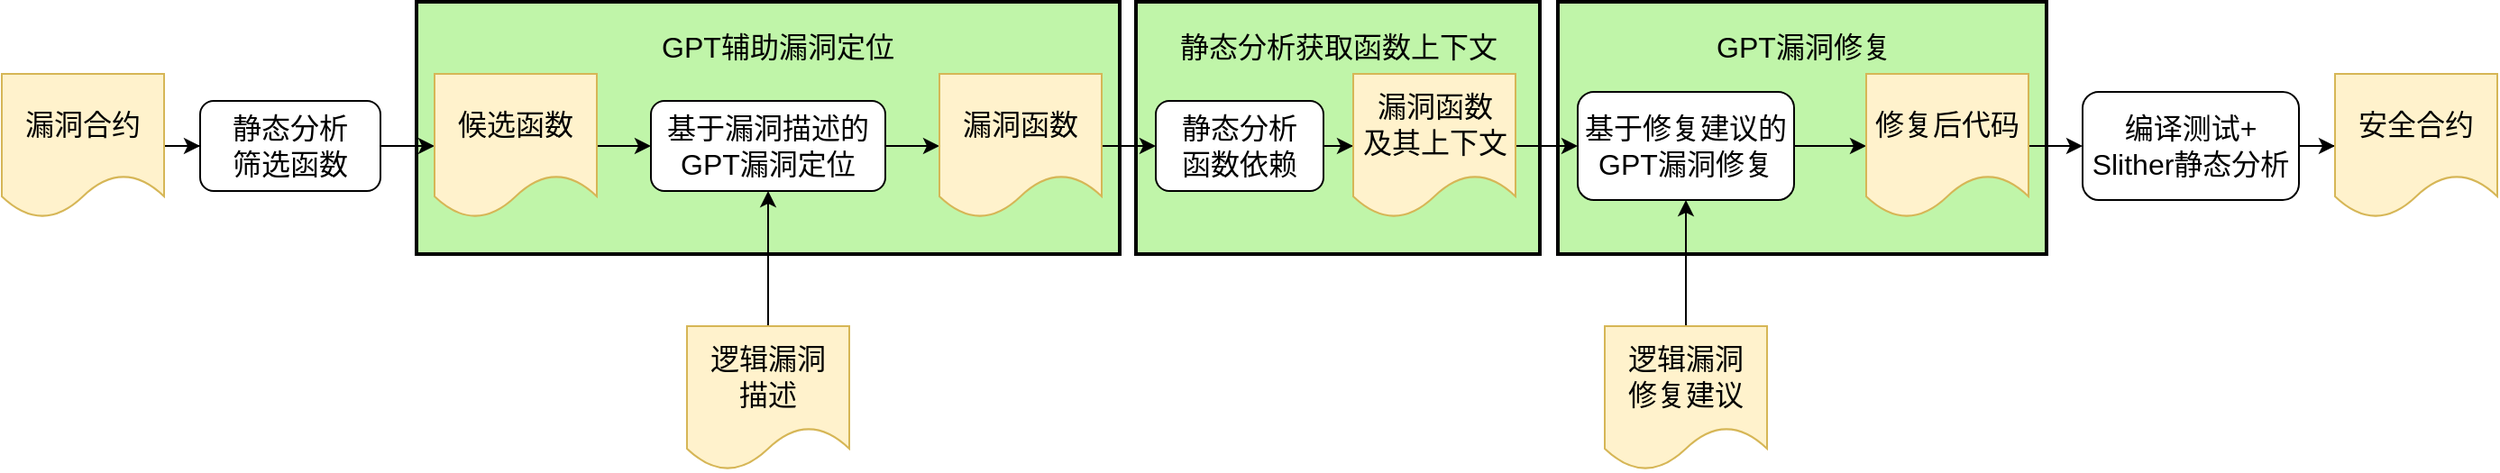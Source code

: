 <mxfile version="22.1.7" type="github">
  <diagram name="Page-1" id="74b105a0-9070-1c63-61bc-23e55f88626e">
    <mxGraphModel dx="2026" dy="1119" grid="1" gridSize="10" guides="1" tooltips="1" connect="1" arrows="1" fold="1" page="1" pageScale="1.5" pageWidth="1169" pageHeight="826" background="none" math="0" shadow="0">
      <root>
        <mxCell id="0" style=";html=1;" />
        <mxCell id="1" style=";html=1;" parent="0" />
        <mxCell id="xge9RJX2xyidE2T6I-6I-63" value="" style="strokeWidth=2;dashed=0;align=center;fontSize=16;shape=rect;fillColor=#c0f5a9;verticalLabelPosition=bottom;verticalAlign=top;html=1;" vertex="1" parent="1">
          <mxGeometry x="1030" y="100" width="271" height="140" as="geometry" />
        </mxCell>
        <mxCell id="xge9RJX2xyidE2T6I-6I-61" value="" style="strokeWidth=2;dashed=0;align=center;fontSize=16;shape=rect;fillColor=#c0f5a9;verticalLabelPosition=bottom;verticalAlign=top;html=1;" vertex="1" parent="1">
          <mxGeometry x="796" y="100" width="224" height="140" as="geometry" />
        </mxCell>
        <mxCell id="xge9RJX2xyidE2T6I-6I-27" value="" style="strokeWidth=2;dashed=0;align=center;fontSize=16;shape=rect;fillColor=#c0f5a9;verticalLabelPosition=bottom;verticalAlign=top;html=1;" vertex="1" parent="1">
          <mxGeometry x="397" y="100" width="390" height="140" as="geometry" />
        </mxCell>
        <mxCell id="xge9RJX2xyidE2T6I-6I-19" value="" style="edgeStyle=orthogonalEdgeStyle;rounded=0;orthogonalLoop=1;jettySize=auto;html=1;entryX=0;entryY=0.5;entryDx=0;entryDy=0;fontSize=16;" edge="1" parent="1" source="xge9RJX2xyidE2T6I-6I-1" target="xge9RJX2xyidE2T6I-6I-18">
          <mxGeometry relative="1" as="geometry" />
        </mxCell>
        <mxCell id="xge9RJX2xyidE2T6I-6I-1" value="漏洞合约" style="shape=document;whiteSpace=wrap;html=1;boundedLbl=1;fillColor=#fff2cc;strokeColor=#d6b656;fontSize=16;" vertex="1" parent="1">
          <mxGeometry x="167" y="140" width="90" height="80" as="geometry" />
        </mxCell>
        <mxCell id="xge9RJX2xyidE2T6I-6I-20" value="" style="edgeStyle=orthogonalEdgeStyle;rounded=0;orthogonalLoop=1;jettySize=auto;html=1;entryX=0;entryY=0.5;entryDx=0;entryDy=0;fontSize=16;" edge="1" parent="1" source="xge9RJX2xyidE2T6I-6I-18" target="xge9RJX2xyidE2T6I-6I-24">
          <mxGeometry relative="1" as="geometry">
            <mxPoint x="397" y="180" as="targetPoint" />
          </mxGeometry>
        </mxCell>
        <mxCell id="xge9RJX2xyidE2T6I-6I-18" value="静态分析&lt;br style=&quot;font-size: 16px;&quot;&gt;筛选函数" style="rounded=1;whiteSpace=wrap;html=1;flipV=1;fontSize=16;" vertex="1" parent="1">
          <mxGeometry x="277" y="155" width="100" height="50" as="geometry" />
        </mxCell>
        <mxCell id="xge9RJX2xyidE2T6I-6I-37" value="" style="edgeStyle=orthogonalEdgeStyle;rounded=0;orthogonalLoop=1;jettySize=auto;html=1;fontSize=16;" edge="1" parent="1" source="xge9RJX2xyidE2T6I-6I-24" target="xge9RJX2xyidE2T6I-6I-33">
          <mxGeometry relative="1" as="geometry" />
        </mxCell>
        <mxCell id="xge9RJX2xyidE2T6I-6I-24" value="候选函数" style="shape=document;whiteSpace=wrap;html=1;boundedLbl=1;fillColor=#fff2cc;strokeColor=#d6b656;fontSize=16;" vertex="1" parent="1">
          <mxGeometry x="407" y="140" width="90" height="80" as="geometry" />
        </mxCell>
        <mxCell id="xge9RJX2xyidE2T6I-6I-28" value="GPT辅助漏洞定位" style="text;html=1;align=center;verticalAlign=middle;resizable=0;points=[];autosize=1;strokeColor=none;fillColor=none;fontSize=16;" vertex="1" parent="1">
          <mxGeometry x="522" y="110" width="150" height="30" as="geometry" />
        </mxCell>
        <mxCell id="xge9RJX2xyidE2T6I-6I-41" style="edgeStyle=orthogonalEdgeStyle;rounded=0;orthogonalLoop=1;jettySize=auto;html=1;exitX=1;exitY=0.5;exitDx=0;exitDy=0;fontSize=16;" edge="1" parent="1" source="xge9RJX2xyidE2T6I-6I-33" target="xge9RJX2xyidE2T6I-6I-39">
          <mxGeometry relative="1" as="geometry" />
        </mxCell>
        <mxCell id="xge9RJX2xyidE2T6I-6I-33" value="基于漏洞描述的&lt;br style=&quot;font-size: 16px;&quot;&gt;GPT漏洞定位" style="rounded=1;whiteSpace=wrap;html=1;flipV=1;fontSize=16;" vertex="1" parent="1">
          <mxGeometry x="527" y="155" width="130" height="50" as="geometry" />
        </mxCell>
        <mxCell id="xge9RJX2xyidE2T6I-6I-45" value="" style="edgeStyle=orthogonalEdgeStyle;rounded=0;orthogonalLoop=1;jettySize=auto;html=1;fontSize=16;" edge="1" parent="1" source="xge9RJX2xyidE2T6I-6I-38" target="xge9RJX2xyidE2T6I-6I-44">
          <mxGeometry relative="1" as="geometry" />
        </mxCell>
        <mxCell id="xge9RJX2xyidE2T6I-6I-38" value="静态分析&lt;br style=&quot;font-size: 16px;&quot;&gt;函数依赖" style="rounded=1;whiteSpace=wrap;html=1;flipV=1;fontSize=16;" vertex="1" parent="1">
          <mxGeometry x="807" y="155" width="93" height="50" as="geometry" />
        </mxCell>
        <mxCell id="xge9RJX2xyidE2T6I-6I-42" value="" style="edgeStyle=orthogonalEdgeStyle;rounded=0;orthogonalLoop=1;jettySize=auto;html=1;fontSize=16;" edge="1" parent="1" source="xge9RJX2xyidE2T6I-6I-39" target="xge9RJX2xyidE2T6I-6I-38">
          <mxGeometry relative="1" as="geometry" />
        </mxCell>
        <mxCell id="xge9RJX2xyidE2T6I-6I-39" value="漏洞函数" style="shape=document;whiteSpace=wrap;html=1;boundedLbl=1;fillColor=#fff2cc;strokeColor=#d6b656;fontSize=16;" vertex="1" parent="1">
          <mxGeometry x="687" y="140" width="90" height="80" as="geometry" />
        </mxCell>
        <mxCell id="xge9RJX2xyidE2T6I-6I-53" value="" style="edgeStyle=orthogonalEdgeStyle;rounded=0;orthogonalLoop=1;jettySize=auto;html=1;fontSize=16;" edge="1" parent="1" source="xge9RJX2xyidE2T6I-6I-44" target="xge9RJX2xyidE2T6I-6I-52">
          <mxGeometry relative="1" as="geometry" />
        </mxCell>
        <mxCell id="xge9RJX2xyidE2T6I-6I-44" value="漏洞函数&lt;br style=&quot;font-size: 16px;&quot;&gt;及其上下文" style="shape=document;whiteSpace=wrap;html=1;boundedLbl=1;fillColor=#fff2cc;strokeColor=#d6b656;fontSize=16;" vertex="1" parent="1">
          <mxGeometry x="916.5" y="140" width="90" height="80" as="geometry" />
        </mxCell>
        <mxCell id="xge9RJX2xyidE2T6I-6I-49" value="" style="edgeStyle=orthogonalEdgeStyle;rounded=0;orthogonalLoop=1;jettySize=auto;html=1;fontSize=16;" edge="1" parent="1" source="xge9RJX2xyidE2T6I-6I-48" target="xge9RJX2xyidE2T6I-6I-33">
          <mxGeometry relative="1" as="geometry" />
        </mxCell>
        <mxCell id="xge9RJX2xyidE2T6I-6I-48" value="逻辑漏洞&lt;br&gt;描述" style="shape=document;whiteSpace=wrap;html=1;boundedLbl=1;fillColor=#fff2cc;strokeColor=#d6b656;fontSize=16;" vertex="1" parent="1">
          <mxGeometry x="547" y="280" width="90" height="80" as="geometry" />
        </mxCell>
        <mxCell id="xge9RJX2xyidE2T6I-6I-51" value="" style="edgeStyle=orthogonalEdgeStyle;rounded=0;orthogonalLoop=1;jettySize=auto;html=1;entryX=0.5;entryY=1;entryDx=0;entryDy=0;fontSize=16;" edge="1" parent="1" source="xge9RJX2xyidE2T6I-6I-50" target="xge9RJX2xyidE2T6I-6I-52">
          <mxGeometry relative="1" as="geometry" />
        </mxCell>
        <mxCell id="xge9RJX2xyidE2T6I-6I-50" value="逻辑漏洞&lt;br&gt;修复建议" style="shape=document;whiteSpace=wrap;html=1;boundedLbl=1;fillColor=#fff2cc;strokeColor=#d6b656;fontSize=16;" vertex="1" parent="1">
          <mxGeometry x="1056" y="280" width="90" height="80" as="geometry" />
        </mxCell>
        <mxCell id="xge9RJX2xyidE2T6I-6I-55" value="" style="edgeStyle=orthogonalEdgeStyle;rounded=0;orthogonalLoop=1;jettySize=auto;html=1;entryX=0;entryY=0.5;entryDx=0;entryDy=0;fontSize=16;" edge="1" parent="1" source="xge9RJX2xyidE2T6I-6I-52" target="xge9RJX2xyidE2T6I-6I-56">
          <mxGeometry relative="1" as="geometry">
            <mxPoint x="1201" y="180" as="targetPoint" />
          </mxGeometry>
        </mxCell>
        <mxCell id="xge9RJX2xyidE2T6I-6I-52" value="基于修复建议的GPT漏洞修复" style="rounded=1;whiteSpace=wrap;html=1;fontSize=16;" vertex="1" parent="1">
          <mxGeometry x="1041" y="150" width="120" height="60" as="geometry" />
        </mxCell>
        <mxCell id="xge9RJX2xyidE2T6I-6I-58" value="" style="edgeStyle=orthogonalEdgeStyle;rounded=0;orthogonalLoop=1;jettySize=auto;html=1;fontSize=16;" edge="1" parent="1" source="xge9RJX2xyidE2T6I-6I-56" target="xge9RJX2xyidE2T6I-6I-57">
          <mxGeometry relative="1" as="geometry" />
        </mxCell>
        <mxCell id="xge9RJX2xyidE2T6I-6I-56" value="修复后代码" style="shape=document;whiteSpace=wrap;html=1;boundedLbl=1;fillColor=#fff2cc;strokeColor=#d6b656;fontSize=16;" vertex="1" parent="1">
          <mxGeometry x="1201" y="140" width="90" height="80" as="geometry" />
        </mxCell>
        <mxCell id="xge9RJX2xyidE2T6I-6I-60" value="" style="edgeStyle=orthogonalEdgeStyle;rounded=0;orthogonalLoop=1;jettySize=auto;html=1;fontSize=16;" edge="1" parent="1" source="xge9RJX2xyidE2T6I-6I-57" target="xge9RJX2xyidE2T6I-6I-59">
          <mxGeometry relative="1" as="geometry" />
        </mxCell>
        <mxCell id="xge9RJX2xyidE2T6I-6I-57" value="编译测试+&lt;br style=&quot;font-size: 16px;&quot;&gt;Slither静态分析" style="rounded=1;whiteSpace=wrap;html=1;fontSize=16;" vertex="1" parent="1">
          <mxGeometry x="1321" y="150" width="120" height="60" as="geometry" />
        </mxCell>
        <mxCell id="xge9RJX2xyidE2T6I-6I-59" value="安全合约" style="shape=document;whiteSpace=wrap;html=1;boundedLbl=1;fillColor=#fff2cc;strokeColor=#d6b656;fontSize=16;" vertex="1" parent="1">
          <mxGeometry x="1461" y="140" width="90" height="80" as="geometry" />
        </mxCell>
        <mxCell id="xge9RJX2xyidE2T6I-6I-62" value="静态分析获取函数上下文" style="text;html=1;align=center;verticalAlign=middle;resizable=0;points=[];autosize=1;strokeColor=none;fillColor=none;fontSize=16;" vertex="1" parent="1">
          <mxGeometry x="808" y="110" width="200" height="30" as="geometry" />
        </mxCell>
        <mxCell id="xge9RJX2xyidE2T6I-6I-64" value="GPT漏洞修复" style="text;html=1;align=center;verticalAlign=middle;resizable=0;points=[];autosize=1;strokeColor=none;fillColor=none;fontSize=16;" vertex="1" parent="1">
          <mxGeometry x="1105.5" y="110" width="120" height="30" as="geometry" />
        </mxCell>
      </root>
    </mxGraphModel>
  </diagram>
</mxfile>
